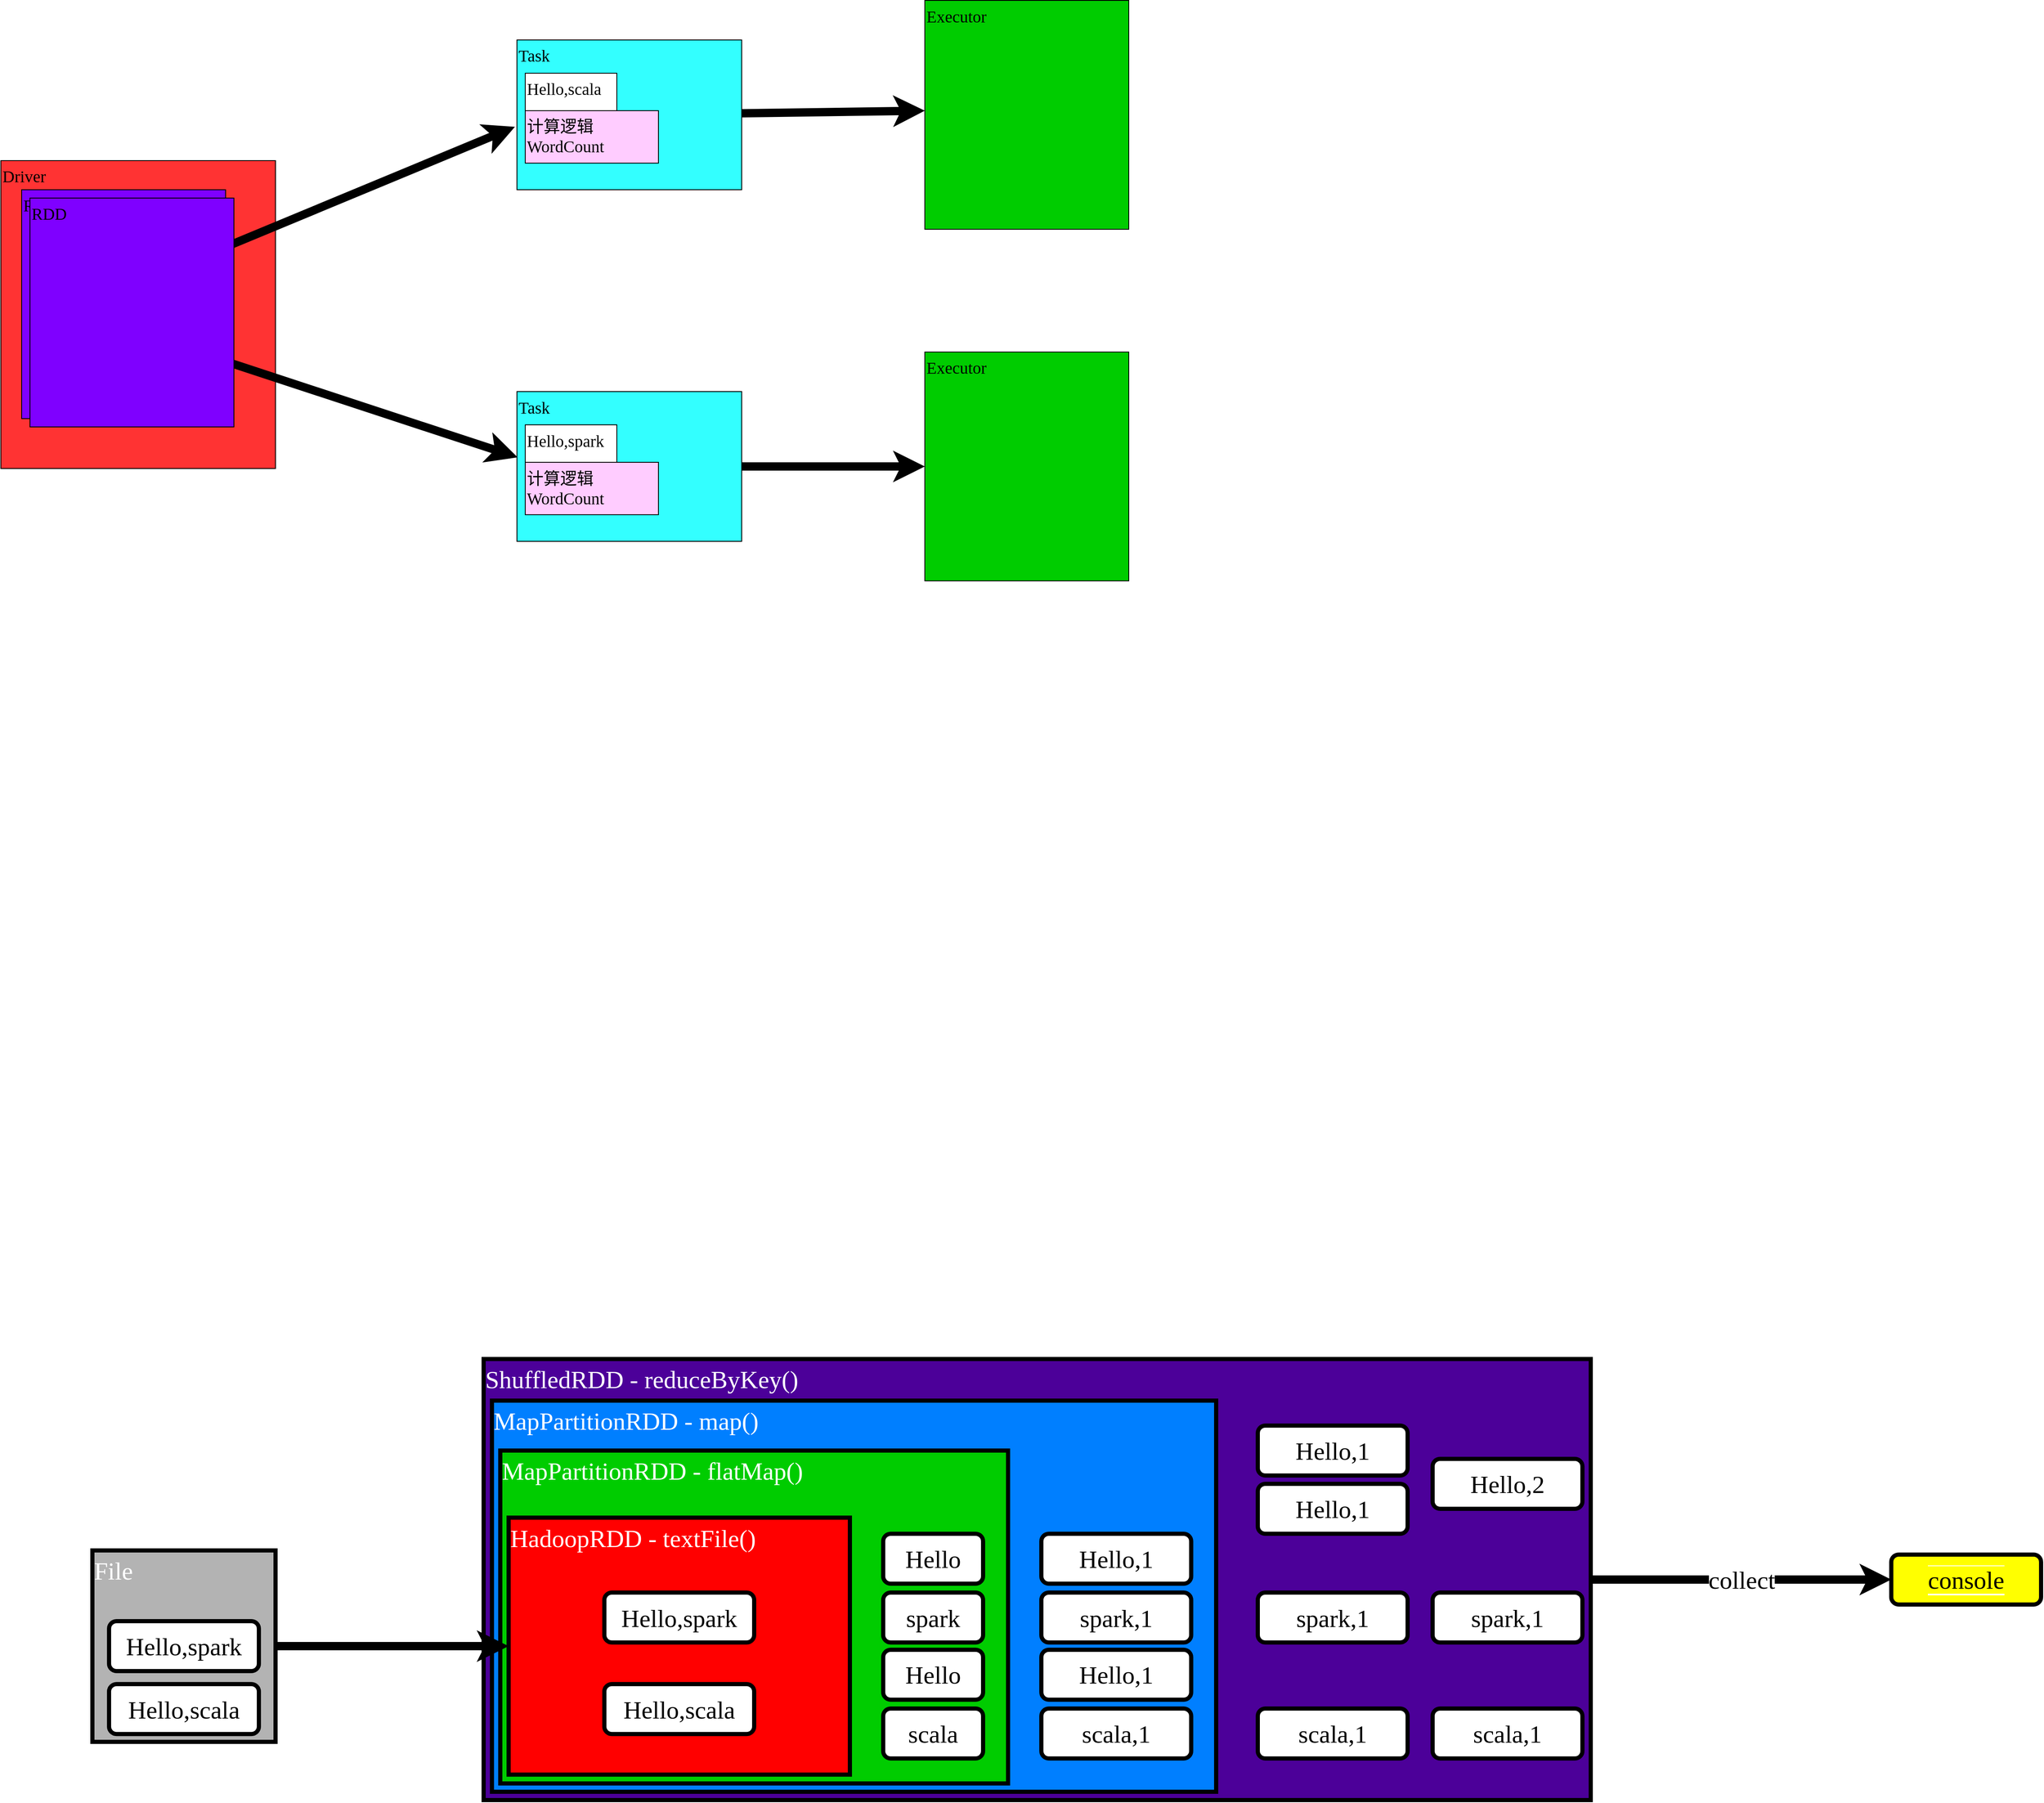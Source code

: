 <mxfile version="20.0.4" type="github">
  <diagram id="uiixQkvdrueYnghKikUp" name="Page-1">
    <mxGraphModel dx="3875" dy="2088" grid="1" gridSize="10" guides="1" tooltips="1" connect="1" arrows="1" fold="1" page="1" pageScale="1" pageWidth="827" pageHeight="1169" math="0" shadow="0">
      <root>
        <mxCell id="0" />
        <mxCell id="1" parent="0" />
        <mxCell id="hJXGp6yqipr6yBsHybek-26" value="&lt;font color=&quot;#ffffff&quot;&gt;&lt;span style=&quot;font-size: 30px;&quot;&gt;ShuffledRDD - reduceByKey()&lt;/span&gt;&lt;/font&gt;" style="rounded=0;whiteSpace=wrap;html=1;fontSize=20;fontFamily=Comic Sans MS;fillColor=#4C0099;align=left;verticalAlign=top;strokeColor=#000000;strokeWidth=5;" vertex="1" parent="1">
          <mxGeometry x="610" y="1700" width="1330" height="530" as="geometry" />
        </mxCell>
        <mxCell id="hJXGp6yqipr6yBsHybek-21" value="&lt;font color=&quot;#ffffff&quot;&gt;&lt;span style=&quot;font-size: 30px;&quot;&gt;MapPartitionRDD - map()&lt;/span&gt;&lt;/font&gt;" style="rounded=0;whiteSpace=wrap;html=1;fontSize=20;fontFamily=Comic Sans MS;fillColor=#007FFF;align=left;verticalAlign=top;strokeColor=#000000;strokeWidth=5;" vertex="1" parent="1">
          <mxGeometry x="620" y="1750" width="870" height="470" as="geometry" />
        </mxCell>
        <mxCell id="hJXGp6yqipr6yBsHybek-15" value="&lt;font color=&quot;#ffffff&quot;&gt;&lt;span style=&quot;font-size: 30px;&quot;&gt;MapPartitionRDD - flatMap()&lt;/span&gt;&lt;/font&gt;" style="rounded=0;whiteSpace=wrap;html=1;fontSize=20;fontFamily=Comic Sans MS;fillColor=#00CC00;align=left;verticalAlign=top;strokeColor=#000000;strokeWidth=5;" vertex="1" parent="1">
          <mxGeometry x="630" y="1810" width="610" height="400" as="geometry" />
        </mxCell>
        <mxCell id="Z0Vu20o25RXE1RvMCZpv-2" value="Driver" style="rounded=0;whiteSpace=wrap;html=1;fontSize=20;fontFamily=Comic Sans MS;fillColor=#FF3333;align=left;verticalAlign=top;" parent="1" vertex="1">
          <mxGeometry x="30" y="260" width="330" height="370" as="geometry" />
        </mxCell>
        <mxCell id="84MRgIzg6c_T2g9TI0bH-2" value="RDD&lt;br&gt;" style="rounded=0;whiteSpace=wrap;html=1;fontSize=20;fontFamily=Comic Sans MS;fillColor=#7F00FF;align=left;verticalAlign=top;" parent="1" vertex="1">
          <mxGeometry x="55" y="295" width="245" height="275" as="geometry" />
        </mxCell>
        <mxCell id="84MRgIzg6c_T2g9TI0bH-7" value="" style="group" parent="1" vertex="1" connectable="0">
          <mxGeometry x="70" y="330" width="160" height="130" as="geometry" />
        </mxCell>
        <mxCell id="84MRgIzg6c_T2g9TI0bH-6" value="输入" style="rounded=0;whiteSpace=wrap;html=1;fontSize=20;fontFamily=Comic Sans MS;fillColor=#FFFFFF;align=left;verticalAlign=top;" parent="84MRgIzg6c_T2g9TI0bH-7" vertex="1">
          <mxGeometry width="160" height="130" as="geometry" />
        </mxCell>
        <mxCell id="84MRgIzg6c_T2g9TI0bH-4" value="Hello,scala" style="rounded=0;whiteSpace=wrap;html=1;fontSize=20;fontFamily=Comic Sans MS;fillColor=#FFFFFF;align=left;verticalAlign=top;" parent="84MRgIzg6c_T2g9TI0bH-7" vertex="1">
          <mxGeometry x="25" y="85" width="110" height="45" as="geometry" />
        </mxCell>
        <mxCell id="84MRgIzg6c_T2g9TI0bH-5" value="Hello,spark" style="rounded=0;whiteSpace=wrap;html=1;fontSize=20;fontFamily=Comic Sans MS;fillColor=#FFFFFF;align=left;verticalAlign=top;" parent="84MRgIzg6c_T2g9TI0bH-7" vertex="1">
          <mxGeometry x="25" y="40" width="110" height="45" as="geometry" />
        </mxCell>
        <mxCell id="84MRgIzg6c_T2g9TI0bH-8" value="计算逻辑&lt;br&gt;WordCount" style="rounded=0;whiteSpace=wrap;html=1;fontSize=20;fontFamily=Comic Sans MS;fillColor=#FFCCFF;align=left;verticalAlign=top;" parent="1" vertex="1">
          <mxGeometry x="70" y="480" width="160" height="63" as="geometry" />
        </mxCell>
        <mxCell id="84MRgIzg6c_T2g9TI0bH-15" value="" style="group" parent="1" vertex="1" connectable="0">
          <mxGeometry x="650" y="115" width="270" height="180" as="geometry" />
        </mxCell>
        <mxCell id="84MRgIzg6c_T2g9TI0bH-11" value="Task" style="rounded=0;whiteSpace=wrap;html=1;fontSize=20;fontFamily=Comic Sans MS;fillColor=#33FFFF;align=left;verticalAlign=top;" parent="84MRgIzg6c_T2g9TI0bH-15" vertex="1">
          <mxGeometry width="270" height="180" as="geometry" />
        </mxCell>
        <mxCell id="84MRgIzg6c_T2g9TI0bH-12" value="Hello,scala" style="rounded=0;whiteSpace=wrap;html=1;fontSize=20;fontFamily=Comic Sans MS;fillColor=#FFFFFF;align=left;verticalAlign=top;" parent="84MRgIzg6c_T2g9TI0bH-15" vertex="1">
          <mxGeometry x="10" y="40" width="110" height="45" as="geometry" />
        </mxCell>
        <mxCell id="84MRgIzg6c_T2g9TI0bH-13" value="计算逻辑&lt;br&gt;WordCount" style="rounded=0;whiteSpace=wrap;html=1;fontSize=20;fontFamily=Comic Sans MS;fillColor=#FFCCFF;align=left;verticalAlign=top;" parent="84MRgIzg6c_T2g9TI0bH-15" vertex="1">
          <mxGeometry x="10" y="85" width="160" height="63" as="geometry" />
        </mxCell>
        <mxCell id="84MRgIzg6c_T2g9TI0bH-16" value="" style="group" parent="1" vertex="1" connectable="0">
          <mxGeometry x="650" y="537.5" width="270" height="180" as="geometry" />
        </mxCell>
        <mxCell id="84MRgIzg6c_T2g9TI0bH-17" value="Task" style="rounded=0;whiteSpace=wrap;html=1;fontSize=20;fontFamily=Comic Sans MS;fillColor=#33FFFF;align=left;verticalAlign=top;" parent="84MRgIzg6c_T2g9TI0bH-16" vertex="1">
          <mxGeometry width="270" height="180" as="geometry" />
        </mxCell>
        <mxCell id="84MRgIzg6c_T2g9TI0bH-18" value="Hello,spark" style="rounded=0;whiteSpace=wrap;html=1;fontSize=20;fontFamily=Comic Sans MS;fillColor=#FFFFFF;align=left;verticalAlign=top;" parent="84MRgIzg6c_T2g9TI0bH-16" vertex="1">
          <mxGeometry x="10" y="40" width="110" height="45" as="geometry" />
        </mxCell>
        <mxCell id="84MRgIzg6c_T2g9TI0bH-19" value="计算逻辑&lt;br&gt;WordCount" style="rounded=0;whiteSpace=wrap;html=1;fontSize=20;fontFamily=Comic Sans MS;fillColor=#FFCCFF;align=left;verticalAlign=top;" parent="84MRgIzg6c_T2g9TI0bH-16" vertex="1">
          <mxGeometry x="10" y="85" width="160" height="63" as="geometry" />
        </mxCell>
        <mxCell id="84MRgIzg6c_T2g9TI0bH-20" value="" style="endArrow=classic;startArrow=none;html=1;rounded=0;fontFamily=Comic Sans MS;fontColor=#63FF88;strokeWidth=10;entryX=-0.009;entryY=0.58;entryDx=0;entryDy=0;entryPerimeter=0;exitX=1;exitY=0.25;exitDx=0;exitDy=0;startFill=0;" parent="1" source="84MRgIzg6c_T2g9TI0bH-2" target="84MRgIzg6c_T2g9TI0bH-11" edge="1">
          <mxGeometry width="50" height="50" relative="1" as="geometry">
            <mxPoint x="480" y="410" as="sourcePoint" />
            <mxPoint x="530" y="360" as="targetPoint" />
          </mxGeometry>
        </mxCell>
        <mxCell id="84MRgIzg6c_T2g9TI0bH-21" value="" style="endArrow=classic;startArrow=none;html=1;rounded=0;fontFamily=Comic Sans MS;fontColor=#63FF88;strokeWidth=10;entryX=0.003;entryY=0.439;entryDx=0;entryDy=0;exitX=1;exitY=0.75;exitDx=0;exitDy=0;startFill=0;entryPerimeter=0;" parent="1" source="84MRgIzg6c_T2g9TI0bH-2" target="84MRgIzg6c_T2g9TI0bH-17" edge="1">
          <mxGeometry width="50" height="50" relative="1" as="geometry">
            <mxPoint x="350" y="656.35" as="sourcePoint" />
            <mxPoint x="697.57" y="512.0" as="targetPoint" />
          </mxGeometry>
        </mxCell>
        <mxCell id="84MRgIzg6c_T2g9TI0bH-22" value="" style="endArrow=classic;startArrow=none;html=1;rounded=0;fontFamily=Comic Sans MS;fontColor=#63FF88;strokeWidth=10;startFill=0;" parent="1" source="84MRgIzg6c_T2g9TI0bH-11" edge="1">
          <mxGeometry width="50" height="50" relative="1" as="geometry">
            <mxPoint x="1100" y="344.35" as="sourcePoint" />
            <mxPoint x="1140" y="200" as="targetPoint" />
          </mxGeometry>
        </mxCell>
        <mxCell id="84MRgIzg6c_T2g9TI0bH-23" value="" style="endArrow=classic;startArrow=none;html=1;rounded=0;fontFamily=Comic Sans MS;fontColor=#63FF88;strokeWidth=10;exitX=1;exitY=0.5;exitDx=0;exitDy=0;startFill=0;entryX=0;entryY=0.5;entryDx=0;entryDy=0;" parent="1" source="84MRgIzg6c_T2g9TI0bH-17" target="84MRgIzg6c_T2g9TI0bH-29" edge="1">
          <mxGeometry width="50" height="50" relative="1" as="geometry">
            <mxPoint x="1150" y="570" as="sourcePoint" />
            <mxPoint x="1120" y="640" as="targetPoint" />
          </mxGeometry>
        </mxCell>
        <mxCell id="84MRgIzg6c_T2g9TI0bH-28" value="Executor" style="rounded=0;whiteSpace=wrap;html=1;fontSize=20;fontFamily=Comic Sans MS;fillColor=#00CC00;align=left;verticalAlign=top;" parent="1" vertex="1">
          <mxGeometry x="1140" y="67.5" width="245" height="275" as="geometry" />
        </mxCell>
        <mxCell id="84MRgIzg6c_T2g9TI0bH-29" value="Executor" style="rounded=0;whiteSpace=wrap;html=1;fontSize=20;fontFamily=Comic Sans MS;fillColor=#00CC00;align=left;verticalAlign=top;" parent="1" vertex="1">
          <mxGeometry x="1140" y="490" width="245" height="275" as="geometry" />
        </mxCell>
        <mxCell id="hJXGp6yqipr6yBsHybek-4" value="&lt;font style=&quot;font-size: 30px;&quot; color=&quot;#ffffff&quot;&gt;File&lt;/font&gt;" style="rounded=0;whiteSpace=wrap;html=1;fontSize=20;fontFamily=Comic Sans MS;fillColor=#B3B3B3;align=left;verticalAlign=top;strokeColor=#000000;strokeWidth=5;" vertex="1" parent="1">
          <mxGeometry x="140" y="1930.01" width="220" height="230" as="geometry" />
        </mxCell>
        <mxCell id="hJXGp6yqipr6yBsHybek-8" value="RDD&lt;br&gt;" style="rounded=0;whiteSpace=wrap;html=1;fontSize=20;fontFamily=Comic Sans MS;fillColor=#7F00FF;align=left;verticalAlign=top;" vertex="1" parent="1">
          <mxGeometry x="65" y="305" width="245" height="275" as="geometry" />
        </mxCell>
        <mxCell id="hJXGp6yqipr6yBsHybek-9" value="&lt;font color=&quot;#ffffff&quot;&gt;&lt;span style=&quot;font-size: 30px;&quot;&gt;HadoopRDD - textFile()&lt;/span&gt;&lt;/font&gt;" style="rounded=0;whiteSpace=wrap;html=1;fontSize=20;fontFamily=Comic Sans MS;fillColor=#FF0000;align=left;verticalAlign=top;strokeColor=#000000;strokeWidth=5;" vertex="1" parent="1">
          <mxGeometry x="640" y="1890.63" width="410" height="308.75" as="geometry" />
        </mxCell>
        <mxCell id="hJXGp6yqipr6yBsHybek-10" value="Hello,spark" style="rounded=1;whiteSpace=wrap;html=1;labelBackgroundColor=#FFFFFF;fontFamily=Comic Sans MS;fontSize=30;fontColor=#000000;strokeColor=#000000;strokeWidth=5;fillColor=#FFFFFF;" vertex="1" parent="1">
          <mxGeometry x="755" y="1980.63" width="180" height="60" as="geometry" />
        </mxCell>
        <mxCell id="hJXGp6yqipr6yBsHybek-12" value="Hello,scala" style="rounded=1;whiteSpace=wrap;html=1;labelBackgroundColor=#FFFFFF;fontFamily=Comic Sans MS;fontSize=30;fontColor=#000000;strokeColor=#000000;strokeWidth=5;fillColor=#FFFFFF;" vertex="1" parent="1">
          <mxGeometry x="755" y="2090.63" width="180" height="60" as="geometry" />
        </mxCell>
        <mxCell id="hJXGp6yqipr6yBsHybek-13" value="Hello,spark" style="rounded=1;whiteSpace=wrap;html=1;labelBackgroundColor=#FFFFFF;fontFamily=Comic Sans MS;fontSize=30;fontColor=#000000;strokeColor=#000000;strokeWidth=5;fillColor=#FFFFFF;" vertex="1" parent="1">
          <mxGeometry x="160" y="2015" width="180" height="60" as="geometry" />
        </mxCell>
        <mxCell id="hJXGp6yqipr6yBsHybek-14" value="Hello,scala" style="rounded=1;whiteSpace=wrap;html=1;labelBackgroundColor=#FFFFFF;fontFamily=Comic Sans MS;fontSize=30;fontColor=#000000;strokeColor=#000000;strokeWidth=5;fillColor=#FFFFFF;" vertex="1" parent="1">
          <mxGeometry x="160" y="2090.63" width="180" height="60" as="geometry" />
        </mxCell>
        <mxCell id="hJXGp6yqipr6yBsHybek-16" value="Hello" style="rounded=1;whiteSpace=wrap;html=1;labelBackgroundColor=#FFFFFF;fontFamily=Comic Sans MS;fontSize=30;fontColor=#000000;strokeColor=#000000;strokeWidth=5;fillColor=#FFFFFF;" vertex="1" parent="1">
          <mxGeometry x="1090" y="1910" width="120" height="60" as="geometry" />
        </mxCell>
        <mxCell id="hJXGp6yqipr6yBsHybek-17" value="spark" style="rounded=1;whiteSpace=wrap;html=1;labelBackgroundColor=#FFFFFF;fontFamily=Comic Sans MS;fontSize=30;fontColor=#000000;strokeColor=#000000;strokeWidth=5;fillColor=#FFFFFF;" vertex="1" parent="1">
          <mxGeometry x="1090" y="1980.63" width="120" height="60" as="geometry" />
        </mxCell>
        <mxCell id="hJXGp6yqipr6yBsHybek-18" value="Hello" style="rounded=1;whiteSpace=wrap;html=1;labelBackgroundColor=#FFFFFF;fontFamily=Comic Sans MS;fontSize=30;fontColor=#000000;strokeColor=#000000;strokeWidth=5;fillColor=#FFFFFF;" vertex="1" parent="1">
          <mxGeometry x="1090" y="2049.38" width="120" height="60" as="geometry" />
        </mxCell>
        <mxCell id="hJXGp6yqipr6yBsHybek-19" value="scala" style="rounded=1;whiteSpace=wrap;html=1;labelBackgroundColor=#FFFFFF;fontFamily=Comic Sans MS;fontSize=30;fontColor=#000000;strokeColor=#000000;strokeWidth=5;fillColor=#FFFFFF;" vertex="1" parent="1">
          <mxGeometry x="1090" y="2120" width="120" height="60" as="geometry" />
        </mxCell>
        <mxCell id="hJXGp6yqipr6yBsHybek-22" value="Hello,1" style="rounded=1;whiteSpace=wrap;html=1;labelBackgroundColor=#FFFFFF;fontFamily=Comic Sans MS;fontSize=30;fontColor=#000000;strokeColor=#000000;strokeWidth=5;fillColor=#FFFFFF;" vertex="1" parent="1">
          <mxGeometry x="1280" y="1910" width="180" height="60" as="geometry" />
        </mxCell>
        <mxCell id="hJXGp6yqipr6yBsHybek-23" value="spark,1" style="rounded=1;whiteSpace=wrap;html=1;labelBackgroundColor=#FFFFFF;fontFamily=Comic Sans MS;fontSize=30;fontColor=#000000;strokeColor=#000000;strokeWidth=5;fillColor=#FFFFFF;" vertex="1" parent="1">
          <mxGeometry x="1280" y="1980.63" width="180" height="60" as="geometry" />
        </mxCell>
        <mxCell id="hJXGp6yqipr6yBsHybek-24" value="Hello,1" style="rounded=1;whiteSpace=wrap;html=1;labelBackgroundColor=#FFFFFF;fontFamily=Comic Sans MS;fontSize=30;fontColor=#000000;strokeColor=#000000;strokeWidth=5;fillColor=#FFFFFF;" vertex="1" parent="1">
          <mxGeometry x="1280" y="2049.38" width="180" height="60" as="geometry" />
        </mxCell>
        <mxCell id="hJXGp6yqipr6yBsHybek-25" value="scala,1" style="rounded=1;whiteSpace=wrap;html=1;labelBackgroundColor=#FFFFFF;fontFamily=Comic Sans MS;fontSize=30;fontColor=#000000;strokeColor=#000000;strokeWidth=5;fillColor=#FFFFFF;" vertex="1" parent="1">
          <mxGeometry x="1280" y="2120" width="180" height="60" as="geometry" />
        </mxCell>
        <mxCell id="hJXGp6yqipr6yBsHybek-27" value="Hello,1" style="rounded=1;whiteSpace=wrap;html=1;labelBackgroundColor=#FFFFFF;fontFamily=Comic Sans MS;fontSize=30;fontColor=#000000;strokeColor=#000000;strokeWidth=5;fillColor=#FFFFFF;" vertex="1" parent="1">
          <mxGeometry x="1540" y="1780" width="180" height="60" as="geometry" />
        </mxCell>
        <mxCell id="hJXGp6yqipr6yBsHybek-28" value="Hello,1" style="rounded=1;whiteSpace=wrap;html=1;labelBackgroundColor=#FFFFFF;fontFamily=Comic Sans MS;fontSize=30;fontColor=#000000;strokeColor=#000000;strokeWidth=5;fillColor=#FFFFFF;" vertex="1" parent="1">
          <mxGeometry x="1540" y="1850" width="180" height="60" as="geometry" />
        </mxCell>
        <mxCell id="hJXGp6yqipr6yBsHybek-29" value="spark,1" style="rounded=1;whiteSpace=wrap;html=1;labelBackgroundColor=#FFFFFF;fontFamily=Comic Sans MS;fontSize=30;fontColor=#000000;strokeColor=#000000;strokeWidth=5;fillColor=#FFFFFF;" vertex="1" parent="1">
          <mxGeometry x="1540" y="1980.63" width="180" height="60" as="geometry" />
        </mxCell>
        <mxCell id="hJXGp6yqipr6yBsHybek-30" value="scala,1" style="rounded=1;whiteSpace=wrap;html=1;labelBackgroundColor=#FFFFFF;fontFamily=Comic Sans MS;fontSize=30;fontColor=#000000;strokeColor=#000000;strokeWidth=5;fillColor=#FFFFFF;" vertex="1" parent="1">
          <mxGeometry x="1540" y="2120" width="180" height="60" as="geometry" />
        </mxCell>
        <mxCell id="hJXGp6yqipr6yBsHybek-31" value="" style="endArrow=classic;html=1;rounded=0;fontFamily=Comic Sans MS;fontSize=30;fontColor=#000000;strokeWidth=10;exitX=1;exitY=0.5;exitDx=0;exitDy=0;" edge="1" parent="1" source="hJXGp6yqipr6yBsHybek-26" target="hJXGp6yqipr6yBsHybek-33">
          <mxGeometry relative="1" as="geometry">
            <mxPoint x="1990.0" y="1960.01" as="sourcePoint" />
            <mxPoint x="2490" y="1955.01" as="targetPoint" />
          </mxGeometry>
        </mxCell>
        <mxCell id="hJXGp6yqipr6yBsHybek-32" value="collect" style="edgeLabel;resizable=0;html=1;align=center;verticalAlign=middle;labelBackgroundColor=#FFFFFF;fontFamily=Comic Sans MS;fontSize=30;fontColor=#000000;strokeColor=#000000;strokeWidth=5;fillColor=#4C0099;" connectable="0" vertex="1" parent="hJXGp6yqipr6yBsHybek-31">
          <mxGeometry relative="1" as="geometry" />
        </mxCell>
        <mxCell id="hJXGp6yqipr6yBsHybek-33" value="&lt;span style=&quot;background-color: rgb(255, 255, 0);&quot;&gt;console&lt;/span&gt;" style="rounded=1;whiteSpace=wrap;html=1;labelBackgroundColor=#FFFFFF;fontFamily=Comic Sans MS;fontSize=30;fontColor=#000000;strokeColor=#000000;strokeWidth=5;fillColor=#FFFF00;" vertex="1" parent="1">
          <mxGeometry x="2301" y="1935" width="180" height="60" as="geometry" />
        </mxCell>
        <mxCell id="hJXGp6yqipr6yBsHybek-34" value="" style="endArrow=classic;startArrow=none;html=1;rounded=0;fontFamily=Comic Sans MS;fontColor=#63FF88;strokeWidth=10;exitX=1;exitY=0.5;exitDx=0;exitDy=0;startFill=0;" edge="1" parent="1" source="hJXGp6yqipr6yBsHybek-4" target="hJXGp6yqipr6yBsHybek-9">
          <mxGeometry width="50" height="50" relative="1" as="geometry">
            <mxPoint x="380" y="1984.29" as="sourcePoint" />
            <mxPoint x="600" y="1984.29" as="targetPoint" />
          </mxGeometry>
        </mxCell>
        <mxCell id="hJXGp6yqipr6yBsHybek-35" value="Hello,2" style="rounded=1;whiteSpace=wrap;html=1;labelBackgroundColor=#FFFFFF;fontFamily=Comic Sans MS;fontSize=30;fontColor=#000000;strokeColor=#000000;strokeWidth=5;fillColor=#FFFFFF;" vertex="1" parent="1">
          <mxGeometry x="1750" y="1820" width="180" height="60" as="geometry" />
        </mxCell>
        <mxCell id="hJXGp6yqipr6yBsHybek-36" value="spark,1" style="rounded=1;whiteSpace=wrap;html=1;labelBackgroundColor=#FFFFFF;fontFamily=Comic Sans MS;fontSize=30;fontColor=#000000;strokeColor=#000000;strokeWidth=5;fillColor=#FFFFFF;" vertex="1" parent="1">
          <mxGeometry x="1750" y="1980.63" width="180" height="60" as="geometry" />
        </mxCell>
        <mxCell id="hJXGp6yqipr6yBsHybek-37" value="scala,1" style="rounded=1;whiteSpace=wrap;html=1;labelBackgroundColor=#FFFFFF;fontFamily=Comic Sans MS;fontSize=30;fontColor=#000000;strokeColor=#000000;strokeWidth=5;fillColor=#FFFFFF;" vertex="1" parent="1">
          <mxGeometry x="1750" y="2120" width="180" height="60" as="geometry" />
        </mxCell>
      </root>
    </mxGraphModel>
  </diagram>
</mxfile>
